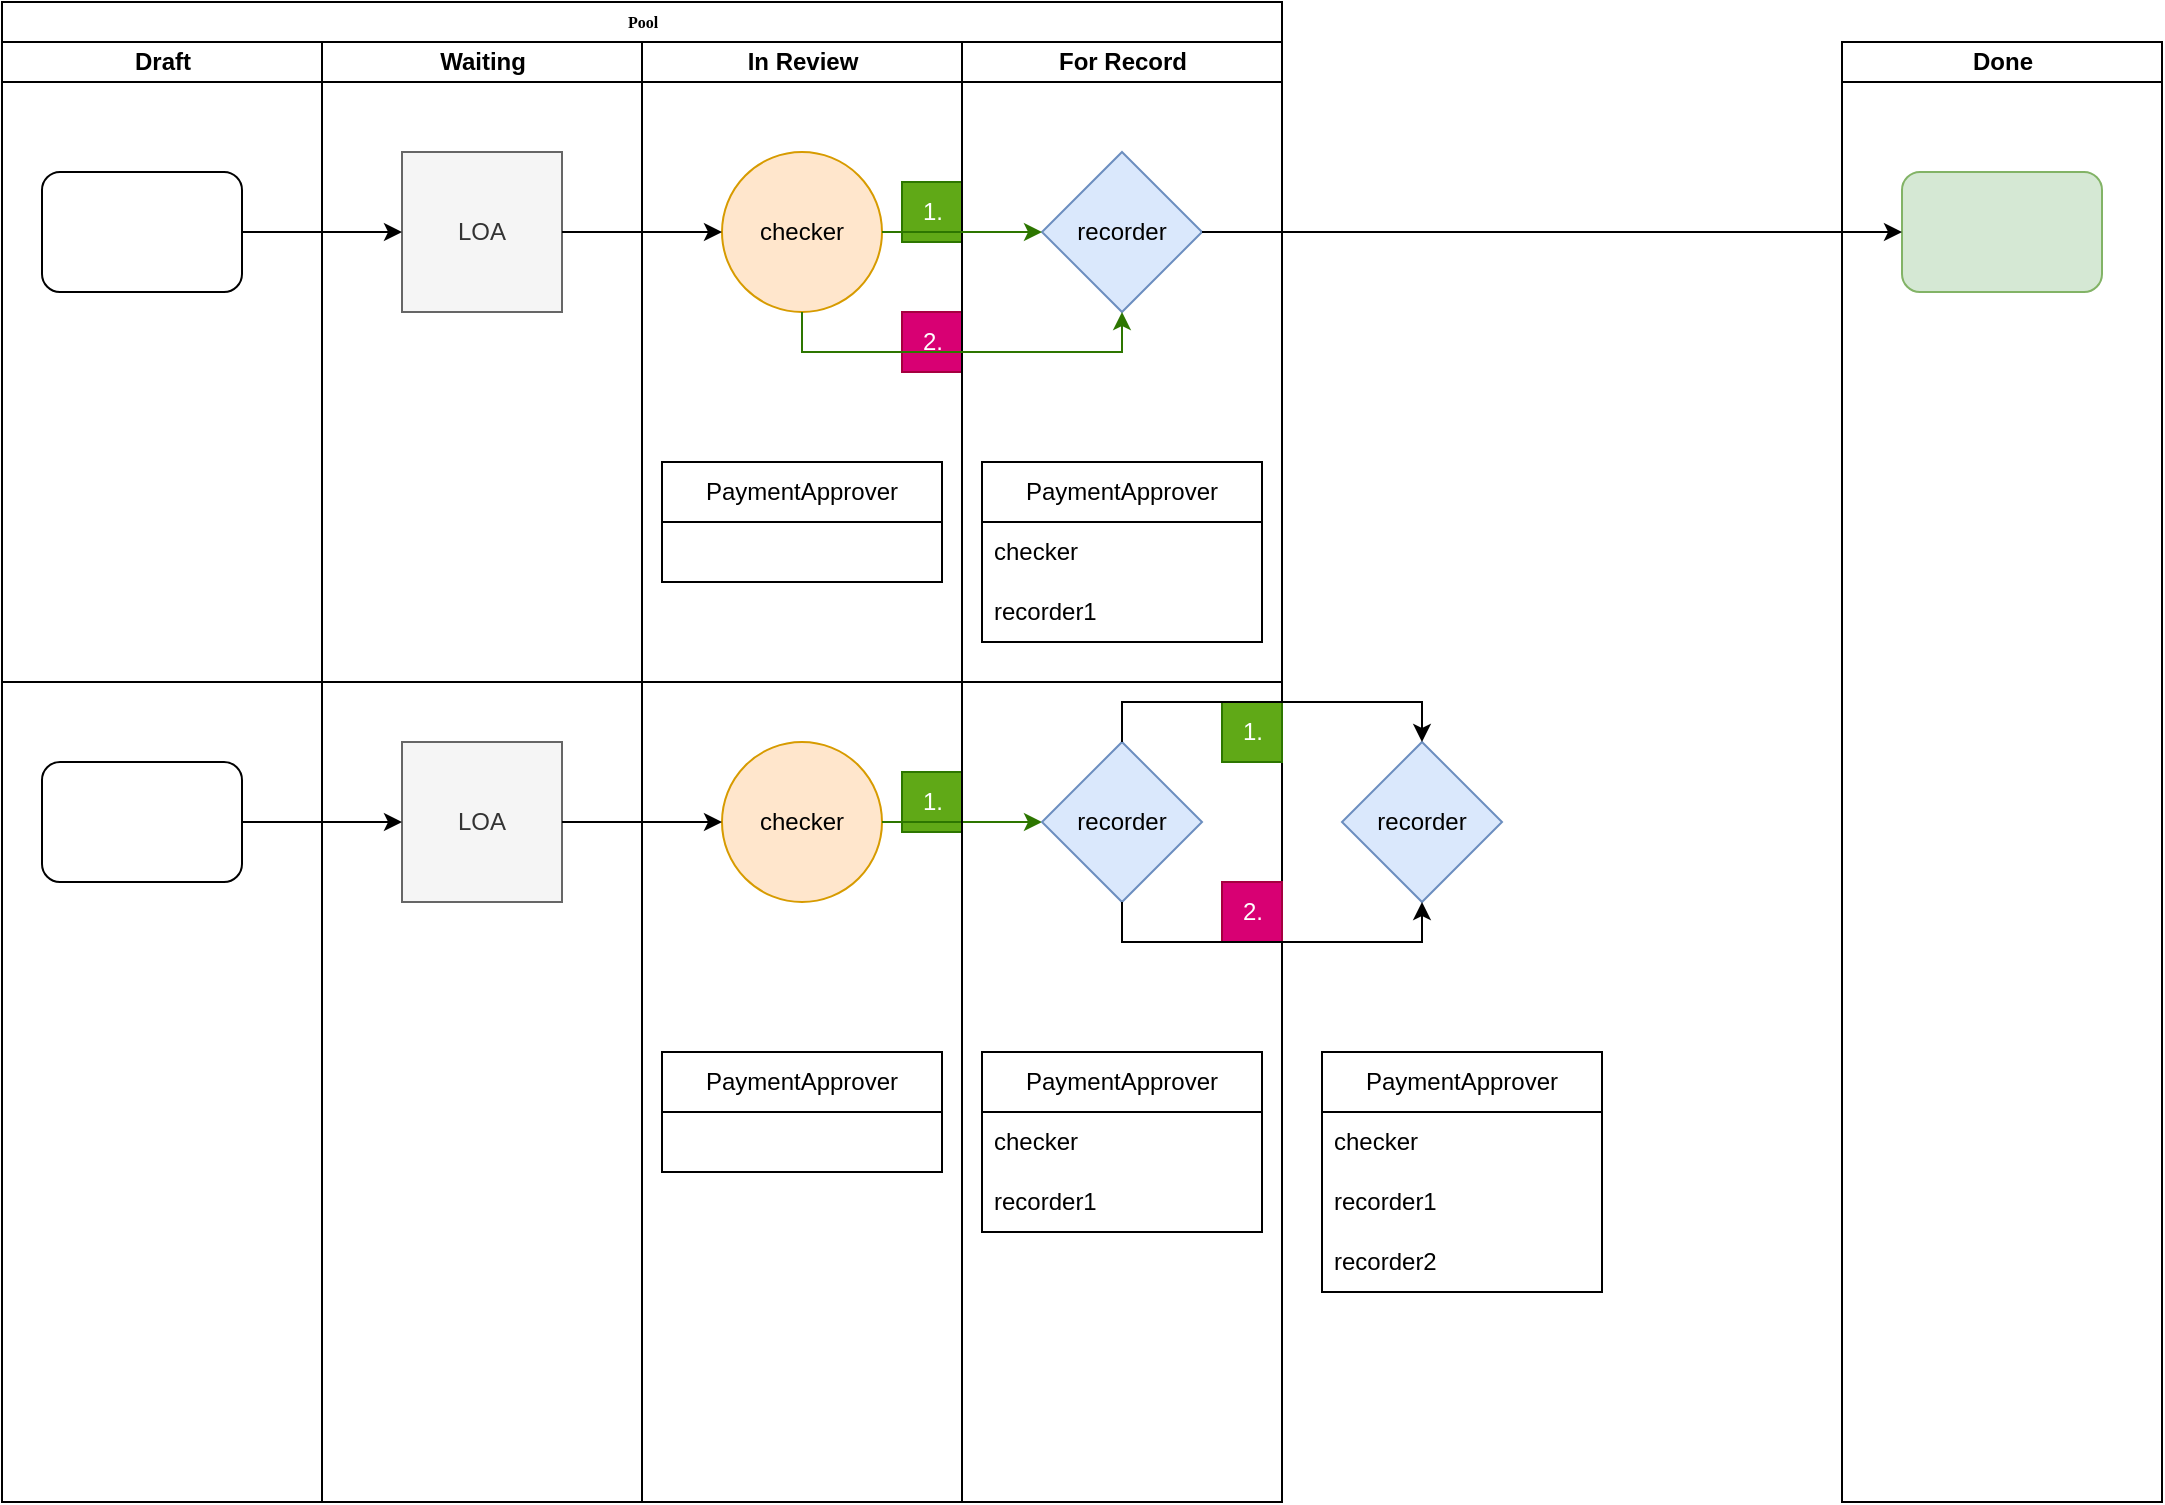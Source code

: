 <mxfile version="20.8.11" type="github">
  <diagram name="Page-1" id="74e2e168-ea6b-b213-b513-2b3c1d86103e">
    <mxGraphModel dx="1434" dy="887" grid="1" gridSize="10" guides="1" tooltips="1" connect="1" arrows="1" fold="1" page="1" pageScale="1" pageWidth="1100" pageHeight="850" background="none" math="0" shadow="0">
      <root>
        <mxCell id="0" />
        <mxCell id="1" parent="0" />
        <mxCell id="77e6c97f196da883-1" value="Pool" style="swimlane;html=1;childLayout=stackLayout;startSize=20;rounded=0;shadow=0;labelBackgroundColor=none;strokeWidth=1;fontFamily=Verdana;fontSize=8;align=center;" parent="1" vertex="1">
          <mxGeometry x="70" y="40" width="640" height="750" as="geometry">
            <mxRectangle x="70" y="40" width="60" height="20" as="alternateBounds" />
          </mxGeometry>
        </mxCell>
        <mxCell id="77e6c97f196da883-2" value="Draft" style="swimlane;html=1;startSize=20;" parent="77e6c97f196da883-1" vertex="1">
          <mxGeometry y="20" width="160" height="730" as="geometry" />
        </mxCell>
        <mxCell id="77e6c97f196da883-8" value="" style="rounded=1;whiteSpace=wrap;html=1;shadow=0;labelBackgroundColor=none;strokeWidth=1;fontFamily=Verdana;fontSize=8;align=center;" parent="77e6c97f196da883-2" vertex="1">
          <mxGeometry x="20" y="65" width="100" height="60" as="geometry" />
        </mxCell>
        <mxCell id="VV6RDWOt5vz2KFIf3M-o-30" value="" style="rounded=1;whiteSpace=wrap;html=1;shadow=0;labelBackgroundColor=none;strokeWidth=1;fontFamily=Verdana;fontSize=8;align=center;" vertex="1" parent="77e6c97f196da883-2">
          <mxGeometry x="20" y="360" width="100" height="60" as="geometry" />
        </mxCell>
        <mxCell id="77e6c97f196da883-3" value="Waiting" style="swimlane;html=1;startSize=20;" parent="77e6c97f196da883-1" vertex="1">
          <mxGeometry x="160" y="20" width="160" height="730" as="geometry" />
        </mxCell>
        <mxCell id="VV6RDWOt5vz2KFIf3M-o-1" value="LOA" style="whiteSpace=wrap;html=1;aspect=fixed;fillColor=#f5f5f5;fontColor=#333333;strokeColor=#666666;" vertex="1" parent="77e6c97f196da883-3">
          <mxGeometry x="40" y="55" width="80" height="80" as="geometry" />
        </mxCell>
        <mxCell id="VV6RDWOt5vz2KFIf3M-o-31" value="LOA" style="whiteSpace=wrap;html=1;aspect=fixed;fillColor=#f5f5f5;fontColor=#333333;strokeColor=#666666;" vertex="1" parent="77e6c97f196da883-3">
          <mxGeometry x="40" y="350" width="80" height="80" as="geometry" />
        </mxCell>
        <mxCell id="77e6c97f196da883-4" value="In Review" style="swimlane;html=1;startSize=20;" parent="77e6c97f196da883-1" vertex="1">
          <mxGeometry x="320" y="20" width="160" height="730" as="geometry" />
        </mxCell>
        <mxCell id="VV6RDWOt5vz2KFIf3M-o-3" value="checker" style="ellipse;whiteSpace=wrap;html=1;aspect=fixed;fillColor=#ffe6cc;strokeColor=#d79b00;" vertex="1" parent="77e6c97f196da883-4">
          <mxGeometry x="40" y="55" width="80" height="80" as="geometry" />
        </mxCell>
        <mxCell id="VV6RDWOt5vz2KFIf3M-o-12" value="2." style="text;html=1;align=center;verticalAlign=middle;resizable=0;points=[];autosize=1;strokeColor=#A50040;fillColor=#d80073;fontColor=#ffffff;" vertex="1" parent="77e6c97f196da883-4">
          <mxGeometry x="130" y="135" width="30" height="30" as="geometry" />
        </mxCell>
        <mxCell id="VV6RDWOt5vz2KFIf3M-o-11" value="1." style="text;html=1;align=center;verticalAlign=middle;resizable=0;points=[];autosize=1;strokeColor=#2D7600;fillColor=#60a917;fontColor=#ffffff;" vertex="1" parent="77e6c97f196da883-4">
          <mxGeometry x="130" y="70" width="30" height="30" as="geometry" />
        </mxCell>
        <mxCell id="VV6RDWOt5vz2KFIf3M-o-15" value="PaymentApprover" style="swimlane;fontStyle=0;childLayout=stackLayout;horizontal=1;startSize=30;horizontalStack=0;resizeParent=1;resizeParentMax=0;resizeLast=0;collapsible=1;marginBottom=0;whiteSpace=wrap;html=1;" vertex="1" parent="77e6c97f196da883-4">
          <mxGeometry x="10" y="210" width="140" height="60" as="geometry" />
        </mxCell>
        <mxCell id="VV6RDWOt5vz2KFIf3M-o-32" value="checker" style="ellipse;whiteSpace=wrap;html=1;aspect=fixed;fillColor=#ffe6cc;strokeColor=#d79b00;" vertex="1" parent="77e6c97f196da883-4">
          <mxGeometry x="40" y="350" width="80" height="80" as="geometry" />
        </mxCell>
        <mxCell id="VV6RDWOt5vz2KFIf3M-o-34" value="1." style="text;html=1;align=center;verticalAlign=middle;resizable=0;points=[];autosize=1;strokeColor=#2D7600;fillColor=#60a917;fontColor=#ffffff;" vertex="1" parent="77e6c97f196da883-4">
          <mxGeometry x="130" y="365" width="30" height="30" as="geometry" />
        </mxCell>
        <mxCell id="VV6RDWOt5vz2KFIf3M-o-35" value="PaymentApprover" style="swimlane;fontStyle=0;childLayout=stackLayout;horizontal=1;startSize=30;horizontalStack=0;resizeParent=1;resizeParentMax=0;resizeLast=0;collapsible=1;marginBottom=0;whiteSpace=wrap;html=1;" vertex="1" parent="77e6c97f196da883-4">
          <mxGeometry x="10" y="505" width="140" height="60" as="geometry" />
        </mxCell>
        <mxCell id="VV6RDWOt5vz2KFIf3M-o-40" style="edgeStyle=orthogonalEdgeStyle;rounded=0;orthogonalLoop=1;jettySize=auto;html=1;exitX=1;exitY=0.5;exitDx=0;exitDy=0;entryX=0;entryY=0.5;entryDx=0;entryDy=0;" edge="1" source="VV6RDWOt5vz2KFIf3M-o-30" target="VV6RDWOt5vz2KFIf3M-o-31" parent="77e6c97f196da883-1">
          <mxGeometry relative="1" as="geometry" />
        </mxCell>
        <mxCell id="VV6RDWOt5vz2KFIf3M-o-41" style="edgeStyle=orthogonalEdgeStyle;rounded=0;orthogonalLoop=1;jettySize=auto;html=1;exitX=1;exitY=0.5;exitDx=0;exitDy=0;" edge="1" source="VV6RDWOt5vz2KFIf3M-o-31" target="VV6RDWOt5vz2KFIf3M-o-32" parent="77e6c97f196da883-1">
          <mxGeometry relative="1" as="geometry" />
        </mxCell>
        <mxCell id="VV6RDWOt5vz2KFIf3M-o-42" style="edgeStyle=orthogonalEdgeStyle;rounded=0;orthogonalLoop=1;jettySize=auto;html=1;exitX=1;exitY=0.5;exitDx=0;exitDy=0;entryX=0;entryY=0.5;entryDx=0;entryDy=0;fillColor=#60a917;strokeColor=#2D7600;" edge="1" source="VV6RDWOt5vz2KFIf3M-o-32" target="VV6RDWOt5vz2KFIf3M-o-36" parent="77e6c97f196da883-1">
          <mxGeometry relative="1" as="geometry" />
        </mxCell>
        <mxCell id="77e6c97f196da883-5" value="For Record" style="swimlane;html=1;startSize=20;" parent="77e6c97f196da883-1" vertex="1">
          <mxGeometry x="480" y="20" width="160" height="730" as="geometry" />
        </mxCell>
        <mxCell id="VV6RDWOt5vz2KFIf3M-o-4" value="recorder" style="rhombus;whiteSpace=wrap;html=1;fillColor=#dae8fc;strokeColor=#6c8ebf;" vertex="1" parent="77e6c97f196da883-5">
          <mxGeometry x="40" y="55" width="80" height="80" as="geometry" />
        </mxCell>
        <mxCell id="VV6RDWOt5vz2KFIf3M-o-21" value="PaymentApprover" style="swimlane;fontStyle=0;childLayout=stackLayout;horizontal=1;startSize=30;horizontalStack=0;resizeParent=1;resizeParentMax=0;resizeLast=0;collapsible=1;marginBottom=0;whiteSpace=wrap;html=1;" vertex="1" parent="77e6c97f196da883-5">
          <mxGeometry x="10" y="210" width="140" height="90" as="geometry" />
        </mxCell>
        <mxCell id="VV6RDWOt5vz2KFIf3M-o-22" value="checker" style="text;strokeColor=none;fillColor=none;align=left;verticalAlign=middle;spacingLeft=4;spacingRight=4;overflow=hidden;points=[[0,0.5],[1,0.5]];portConstraint=eastwest;rotatable=0;whiteSpace=wrap;html=1;" vertex="1" parent="VV6RDWOt5vz2KFIf3M-o-21">
          <mxGeometry y="30" width="140" height="30" as="geometry" />
        </mxCell>
        <mxCell id="VV6RDWOt5vz2KFIf3M-o-23" value="recorder1" style="text;strokeColor=none;fillColor=none;align=left;verticalAlign=middle;spacingLeft=4;spacingRight=4;overflow=hidden;points=[[0,0.5],[1,0.5]];portConstraint=eastwest;rotatable=0;whiteSpace=wrap;html=1;" vertex="1" parent="VV6RDWOt5vz2KFIf3M-o-21">
          <mxGeometry y="60" width="140" height="30" as="geometry" />
        </mxCell>
        <mxCell id="VV6RDWOt5vz2KFIf3M-o-29" value="" style="endArrow=none;html=1;rounded=0;" edge="1" parent="77e6c97f196da883-5">
          <mxGeometry width="50" height="50" relative="1" as="geometry">
            <mxPoint x="-480" y="320" as="sourcePoint" />
            <mxPoint x="160" y="320" as="targetPoint" />
          </mxGeometry>
        </mxCell>
        <mxCell id="VV6RDWOt5vz2KFIf3M-o-36" value="recorder" style="rhombus;whiteSpace=wrap;html=1;fillColor=#dae8fc;strokeColor=#6c8ebf;" vertex="1" parent="77e6c97f196da883-5">
          <mxGeometry x="40" y="350" width="80" height="80" as="geometry" />
        </mxCell>
        <mxCell id="VV6RDWOt5vz2KFIf3M-o-37" value="PaymentApprover" style="swimlane;fontStyle=0;childLayout=stackLayout;horizontal=1;startSize=30;horizontalStack=0;resizeParent=1;resizeParentMax=0;resizeLast=0;collapsible=1;marginBottom=0;whiteSpace=wrap;html=1;" vertex="1" parent="77e6c97f196da883-5">
          <mxGeometry x="10" y="505" width="140" height="90" as="geometry" />
        </mxCell>
        <mxCell id="VV6RDWOt5vz2KFIf3M-o-38" value="checker" style="text;strokeColor=none;fillColor=none;align=left;verticalAlign=middle;spacingLeft=4;spacingRight=4;overflow=hidden;points=[[0,0.5],[1,0.5]];portConstraint=eastwest;rotatable=0;whiteSpace=wrap;html=1;" vertex="1" parent="VV6RDWOt5vz2KFIf3M-o-37">
          <mxGeometry y="30" width="140" height="30" as="geometry" />
        </mxCell>
        <mxCell id="VV6RDWOt5vz2KFIf3M-o-39" value="recorder1" style="text;strokeColor=none;fillColor=none;align=left;verticalAlign=middle;spacingLeft=4;spacingRight=4;overflow=hidden;points=[[0,0.5],[1,0.5]];portConstraint=eastwest;rotatable=0;whiteSpace=wrap;html=1;" vertex="1" parent="VV6RDWOt5vz2KFIf3M-o-37">
          <mxGeometry y="60" width="140" height="30" as="geometry" />
        </mxCell>
        <mxCell id="VV6RDWOt5vz2KFIf3M-o-47" value="1." style="text;html=1;align=center;verticalAlign=middle;resizable=0;points=[];autosize=1;strokeColor=#2D7600;fillColor=#60a917;fontColor=#ffffff;" vertex="1" parent="77e6c97f196da883-5">
          <mxGeometry x="130" y="330" width="30" height="30" as="geometry" />
        </mxCell>
        <mxCell id="VV6RDWOt5vz2KFIf3M-o-48" value="2." style="text;html=1;align=center;verticalAlign=middle;resizable=0;points=[];autosize=1;strokeColor=#A50040;fillColor=#d80073;fontColor=#ffffff;" vertex="1" parent="77e6c97f196da883-5">
          <mxGeometry x="130" y="420" width="30" height="30" as="geometry" />
        </mxCell>
        <mxCell id="VV6RDWOt5vz2KFIf3M-o-2" style="edgeStyle=orthogonalEdgeStyle;rounded=0;orthogonalLoop=1;jettySize=auto;html=1;exitX=1;exitY=0.5;exitDx=0;exitDy=0;entryX=0;entryY=0.5;entryDx=0;entryDy=0;" edge="1" parent="77e6c97f196da883-1" source="77e6c97f196da883-8" target="VV6RDWOt5vz2KFIf3M-o-1">
          <mxGeometry relative="1" as="geometry" />
        </mxCell>
        <mxCell id="VV6RDWOt5vz2KFIf3M-o-5" style="edgeStyle=orthogonalEdgeStyle;rounded=0;orthogonalLoop=1;jettySize=auto;html=1;exitX=1;exitY=0.5;exitDx=0;exitDy=0;" edge="1" parent="77e6c97f196da883-1" source="VV6RDWOt5vz2KFIf3M-o-1" target="VV6RDWOt5vz2KFIf3M-o-3">
          <mxGeometry relative="1" as="geometry" />
        </mxCell>
        <mxCell id="VV6RDWOt5vz2KFIf3M-o-6" style="edgeStyle=orthogonalEdgeStyle;rounded=0;orthogonalLoop=1;jettySize=auto;html=1;exitX=1;exitY=0.5;exitDx=0;exitDy=0;entryX=0;entryY=0.5;entryDx=0;entryDy=0;fillColor=#60a917;strokeColor=#2D7600;" edge="1" parent="77e6c97f196da883-1" source="VV6RDWOt5vz2KFIf3M-o-3" target="VV6RDWOt5vz2KFIf3M-o-4">
          <mxGeometry relative="1" as="geometry" />
        </mxCell>
        <mxCell id="VV6RDWOt5vz2KFIf3M-o-7" style="edgeStyle=orthogonalEdgeStyle;rounded=0;orthogonalLoop=1;jettySize=auto;html=1;exitX=0.5;exitY=1;exitDx=0;exitDy=0;entryX=0.5;entryY=1;entryDx=0;entryDy=0;fillColor=#60a917;strokeColor=#2D7600;" edge="1" parent="77e6c97f196da883-1" source="VV6RDWOt5vz2KFIf3M-o-3" target="VV6RDWOt5vz2KFIf3M-o-4">
          <mxGeometry relative="1" as="geometry" />
        </mxCell>
        <mxCell id="VV6RDWOt5vz2KFIf3M-o-24" value="Done" style="swimlane;html=1;startSize=20;" vertex="1" parent="1">
          <mxGeometry x="990" y="60" width="160" height="730" as="geometry" />
        </mxCell>
        <mxCell id="VV6RDWOt5vz2KFIf3M-o-25" value="" style="rounded=1;whiteSpace=wrap;html=1;shadow=0;labelBackgroundColor=none;strokeWidth=1;fontFamily=Verdana;fontSize=8;align=center;fillColor=#d5e8d4;strokeColor=#82b366;" vertex="1" parent="VV6RDWOt5vz2KFIf3M-o-24">
          <mxGeometry x="30" y="65" width="100" height="60" as="geometry" />
        </mxCell>
        <mxCell id="VV6RDWOt5vz2KFIf3M-o-27" style="edgeStyle=orthogonalEdgeStyle;rounded=0;orthogonalLoop=1;jettySize=auto;html=1;exitX=1;exitY=0.5;exitDx=0;exitDy=0;" edge="1" parent="1" source="VV6RDWOt5vz2KFIf3M-o-4" target="VV6RDWOt5vz2KFIf3M-o-25">
          <mxGeometry relative="1" as="geometry" />
        </mxCell>
        <mxCell id="VV6RDWOt5vz2KFIf3M-o-44" value="recorder" style="rhombus;whiteSpace=wrap;html=1;fillColor=#dae8fc;strokeColor=#6c8ebf;" vertex="1" parent="1">
          <mxGeometry x="740" y="410" width="80" height="80" as="geometry" />
        </mxCell>
        <mxCell id="VV6RDWOt5vz2KFIf3M-o-45" style="edgeStyle=orthogonalEdgeStyle;rounded=0;orthogonalLoop=1;jettySize=auto;html=1;exitX=0.5;exitY=0;exitDx=0;exitDy=0;entryX=0.5;entryY=0;entryDx=0;entryDy=0;" edge="1" parent="1" source="VV6RDWOt5vz2KFIf3M-o-36" target="VV6RDWOt5vz2KFIf3M-o-44">
          <mxGeometry relative="1" as="geometry" />
        </mxCell>
        <mxCell id="VV6RDWOt5vz2KFIf3M-o-46" style="edgeStyle=orthogonalEdgeStyle;rounded=0;orthogonalLoop=1;jettySize=auto;html=1;exitX=0.5;exitY=1;exitDx=0;exitDy=0;entryX=0.5;entryY=1;entryDx=0;entryDy=0;" edge="1" parent="1" source="VV6RDWOt5vz2KFIf3M-o-36" target="VV6RDWOt5vz2KFIf3M-o-44">
          <mxGeometry relative="1" as="geometry" />
        </mxCell>
        <mxCell id="VV6RDWOt5vz2KFIf3M-o-49" value="PaymentApprover" style="swimlane;fontStyle=0;childLayout=stackLayout;horizontal=1;startSize=30;horizontalStack=0;resizeParent=1;resizeParentMax=0;resizeLast=0;collapsible=1;marginBottom=0;whiteSpace=wrap;html=1;" vertex="1" parent="1">
          <mxGeometry x="730" y="565" width="140" height="120" as="geometry" />
        </mxCell>
        <mxCell id="VV6RDWOt5vz2KFIf3M-o-50" value="checker" style="text;strokeColor=none;fillColor=none;align=left;verticalAlign=middle;spacingLeft=4;spacingRight=4;overflow=hidden;points=[[0,0.5],[1,0.5]];portConstraint=eastwest;rotatable=0;whiteSpace=wrap;html=1;" vertex="1" parent="VV6RDWOt5vz2KFIf3M-o-49">
          <mxGeometry y="30" width="140" height="30" as="geometry" />
        </mxCell>
        <mxCell id="VV6RDWOt5vz2KFIf3M-o-51" value="recorder1" style="text;strokeColor=none;fillColor=none;align=left;verticalAlign=middle;spacingLeft=4;spacingRight=4;overflow=hidden;points=[[0,0.5],[1,0.5]];portConstraint=eastwest;rotatable=0;whiteSpace=wrap;html=1;" vertex="1" parent="VV6RDWOt5vz2KFIf3M-o-49">
          <mxGeometry y="60" width="140" height="30" as="geometry" />
        </mxCell>
        <mxCell id="VV6RDWOt5vz2KFIf3M-o-52" value="recorder2" style="text;strokeColor=none;fillColor=none;align=left;verticalAlign=middle;spacingLeft=4;spacingRight=4;overflow=hidden;points=[[0,0.5],[1,0.5]];portConstraint=eastwest;rotatable=0;whiteSpace=wrap;html=1;" vertex="1" parent="VV6RDWOt5vz2KFIf3M-o-49">
          <mxGeometry y="90" width="140" height="30" as="geometry" />
        </mxCell>
      </root>
    </mxGraphModel>
  </diagram>
</mxfile>
